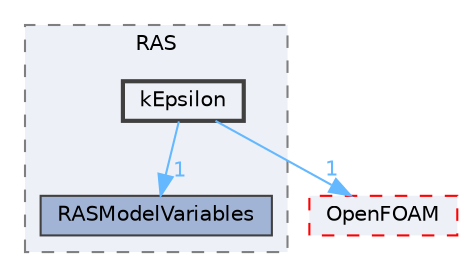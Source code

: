 digraph "src/optimisation/adjointOptimisation/adjoint/turbulenceModels/turbulenceModelVariables/RAS/kEpsilon"
{
 // LATEX_PDF_SIZE
  bgcolor="transparent";
  edge [fontname=Helvetica,fontsize=10,labelfontname=Helvetica,labelfontsize=10];
  node [fontname=Helvetica,fontsize=10,shape=box,height=0.2,width=0.4];
  compound=true
  subgraph clusterdir_0d3b4d17d2476179137ac5a7e531956f {
    graph [ bgcolor="#edf0f7", pencolor="grey50", label="RAS", fontname=Helvetica,fontsize=10 style="filled,dashed", URL="dir_0d3b4d17d2476179137ac5a7e531956f.html",tooltip=""]
  dir_d55bae0624b7e279cf321094a044bdb3 [label="RASModelVariables", fillcolor="#a2b4d6", color="grey25", style="filled", URL="dir_d55bae0624b7e279cf321094a044bdb3.html",tooltip=""];
  dir_11834b16d834d2256112f6c837a0ce1a [label="kEpsilon", fillcolor="#edf0f7", color="grey25", style="filled,bold", URL="dir_11834b16d834d2256112f6c837a0ce1a.html",tooltip=""];
  }
  dir_c5473ff19b20e6ec4dfe5c310b3778a8 [label="OpenFOAM", fillcolor="#edf0f7", color="red", style="filled,dashed", URL="dir_c5473ff19b20e6ec4dfe5c310b3778a8.html",tooltip=""];
  dir_11834b16d834d2256112f6c837a0ce1a->dir_c5473ff19b20e6ec4dfe5c310b3778a8 [headlabel="1", labeldistance=1.5 headhref="dir_002010_002695.html" href="dir_002010_002695.html" color="steelblue1" fontcolor="steelblue1"];
  dir_11834b16d834d2256112f6c837a0ce1a->dir_d55bae0624b7e279cf321094a044bdb3 [headlabel="1", labeldistance=1.5 headhref="dir_002010_003200.html" href="dir_002010_003200.html" color="steelblue1" fontcolor="steelblue1"];
}

